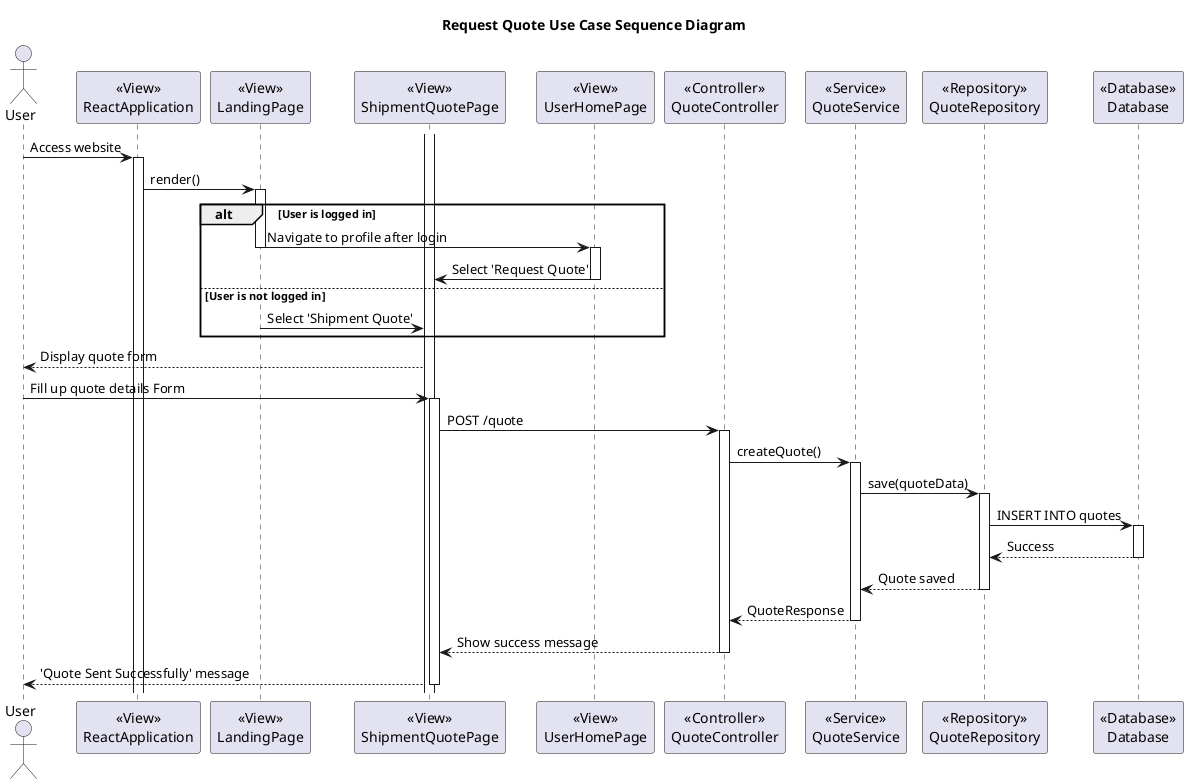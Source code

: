 @startuml
title Request Quote Use Case Sequence Diagram

actor User

participant ReactApplication as "<<View>>\nReactApplication"
participant LandingPage as "<<View>>\nLandingPage"
participant ShipmentQuotePage as "<<View>>\nShipmentQuotePage"
participant UserHomePage as "<<View>>\nUserHomePage"
participant QuoteController as "<<Controller>>\nQuoteController"
participant QuoteService as "<<Service>>\nQuoteService"
participant QuoteRepository as "<<Repository>>\nQuoteRepository"
participant Database as "<<Database>>\nDatabase"

User -> ReactApplication : Access website
activate ReactApplication

ReactApplication -> LandingPage : render()
activate LandingPage

alt User is logged in
    LandingPage -> UserHomePage : Navigate to profile after login
    deactivate LandingPage
    activate UserHomePage
    UserHomePage -> ShipmentQuotePage : Select 'Request Quote'
    deactivate UserHomePage
else User is not logged in
    LandingPage -> ShipmentQuotePage : Select 'Shipment Quote'
    deactivate LandingPage
end
activate ShipmentQuotePage

ShipmentQuotePage --> User : Display quote form
User -> ShipmentQuotePage : Fill up quote details Form
activate ShipmentQuotePage

ShipmentQuotePage -> QuoteController : POST /quote
activate QuoteController

QuoteController -> QuoteService : createQuote()
activate QuoteService

QuoteService -> QuoteRepository : save(quoteData)
activate QuoteRepository

QuoteRepository -> Database : INSERT INTO quotes
activate Database
Database --> QuoteRepository : Success
deactivate Database

QuoteRepository --> QuoteService : Quote saved
deactivate QuoteRepository

QuoteService --> QuoteController : QuoteResponse
deactivate QuoteService

QuoteController --> ShipmentQuotePage : Show success message
deactivate QuoteController

ShipmentQuotePage --> User : 'Quote Sent Successfully' message
deactivate ShipmentQuotePage

@enduml

